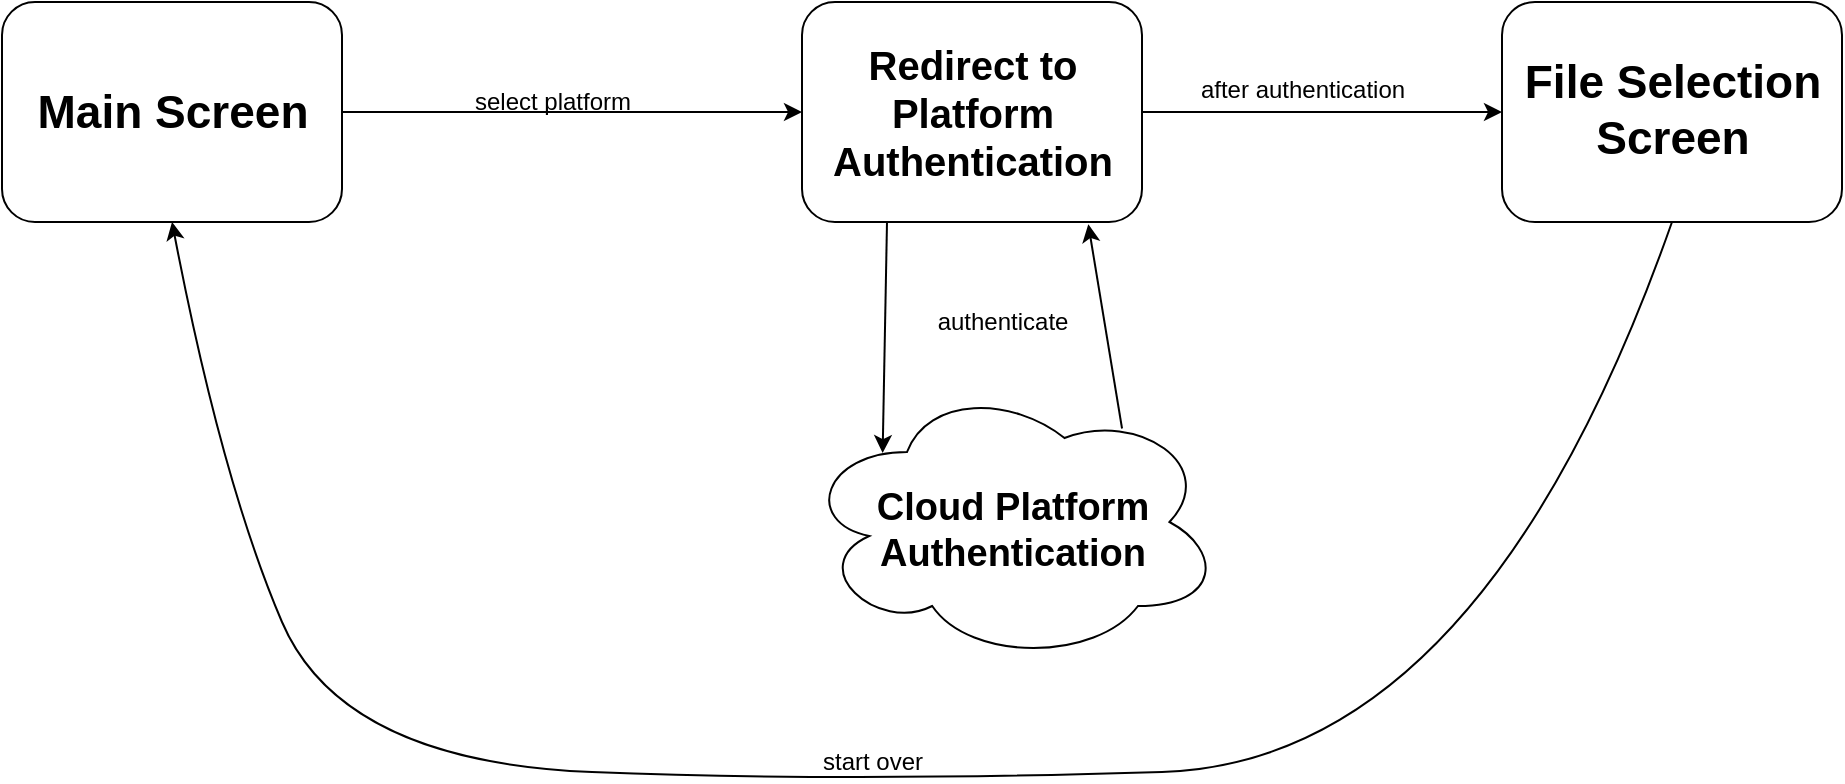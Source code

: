 <mxfile version="12.9.9" type="device"><diagram id="y6fMZttehpuHHxB0Oymt" name="Page-1"><mxGraphModel dx="981" dy="563" grid="1" gridSize="10" guides="1" tooltips="1" connect="1" arrows="1" fold="1" page="1" pageScale="1" pageWidth="1169" pageHeight="827" math="0" shadow="0"><root><mxCell id="0"/><mxCell id="1" parent="0"/><mxCell id="rY1mBRWiuoJ8uHRJkPTD-2" value="" style="rounded=1;whiteSpace=wrap;html=1;" vertex="1" parent="1"><mxGeometry x="100" y="130" width="170" height="110" as="geometry"/></mxCell><mxCell id="rY1mBRWiuoJ8uHRJkPTD-3" value="&lt;b&gt;&lt;font style=&quot;font-size: 23px&quot;&gt;Main Screen&lt;/font&gt;&lt;/b&gt;" style="text;html=1;align=center;verticalAlign=middle;resizable=0;points=[];autosize=1;" vertex="1" parent="1"><mxGeometry x="110" y="175" width="150" height="20" as="geometry"/></mxCell><mxCell id="rY1mBRWiuoJ8uHRJkPTD-4" value="" style="endArrow=classic;html=1;exitX=1;exitY=0.5;exitDx=0;exitDy=0;" edge="1" parent="1" source="rY1mBRWiuoJ8uHRJkPTD-2"><mxGeometry width="50" height="50" relative="1" as="geometry"><mxPoint x="560" y="390" as="sourcePoint"/><mxPoint x="500" y="185" as="targetPoint"/></mxGeometry></mxCell><mxCell id="rY1mBRWiuoJ8uHRJkPTD-5" value="select platform" style="text;html=1;align=center;verticalAlign=middle;resizable=0;points=[];autosize=1;" vertex="1" parent="1"><mxGeometry x="330" y="170" width="90" height="20" as="geometry"/></mxCell><mxCell id="rY1mBRWiuoJ8uHRJkPTD-6" value="" style="rounded=1;whiteSpace=wrap;html=1;" vertex="1" parent="1"><mxGeometry x="500" y="130" width="170" height="110" as="geometry"/></mxCell><mxCell id="rY1mBRWiuoJ8uHRJkPTD-8" value="&lt;span style=&quot;font-size: 20px&quot;&gt;&lt;b&gt;Redirect to&lt;br&gt;Platform&lt;br&gt;Authentication&lt;br&gt;&lt;/b&gt;&lt;/span&gt;" style="text;html=1;align=center;verticalAlign=middle;resizable=0;points=[];autosize=1;" vertex="1" parent="1"><mxGeometry x="505" y="155" width="160" height="60" as="geometry"/></mxCell><mxCell id="rY1mBRWiuoJ8uHRJkPTD-9" value="" style="endArrow=classic;html=1;exitX=0.25;exitY=1;exitDx=0;exitDy=0;entryX=0.192;entryY=0.254;entryDx=0;entryDy=0;entryPerimeter=0;" edge="1" parent="1" source="rY1mBRWiuoJ8uHRJkPTD-6" target="rY1mBRWiuoJ8uHRJkPTD-11"><mxGeometry width="50" height="50" relative="1" as="geometry"><mxPoint x="560" y="390" as="sourcePoint"/><mxPoint x="365" y="520" as="targetPoint"/></mxGeometry></mxCell><mxCell id="rY1mBRWiuoJ8uHRJkPTD-11" value="" style="ellipse;shape=cloud;whiteSpace=wrap;html=1;" vertex="1" parent="1"><mxGeometry x="500" y="320" width="210" height="140" as="geometry"/></mxCell><mxCell id="rY1mBRWiuoJ8uHRJkPTD-12" value="&lt;b style=&quot;font-size: 19px&quot;&gt;Cloud Platform&lt;br&gt;Authentication&lt;/b&gt;" style="text;html=1;align=center;verticalAlign=middle;resizable=0;points=[];autosize=1;" vertex="1" parent="1"><mxGeometry x="530" y="374" width="150" height="40" as="geometry"/></mxCell><mxCell id="rY1mBRWiuoJ8uHRJkPTD-14" value="" style="rounded=1;whiteSpace=wrap;html=1;" vertex="1" parent="1"><mxGeometry x="850" y="130" width="170" height="110" as="geometry"/></mxCell><mxCell id="rY1mBRWiuoJ8uHRJkPTD-15" value="authenticate" style="text;html=1;align=center;verticalAlign=middle;resizable=0;points=[];autosize=1;" vertex="1" parent="1"><mxGeometry x="560" y="280" width="80" height="20" as="geometry"/></mxCell><mxCell id="rY1mBRWiuoJ8uHRJkPTD-16" value="" style="endArrow=classic;html=1;exitX=1;exitY=0.5;exitDx=0;exitDy=0;entryX=0;entryY=0.5;entryDx=0;entryDy=0;" edge="1" parent="1" source="rY1mBRWiuoJ8uHRJkPTD-6" target="rY1mBRWiuoJ8uHRJkPTD-14"><mxGeometry width="50" height="50" relative="1" as="geometry"><mxPoint x="760" y="340" as="sourcePoint"/><mxPoint x="810" y="290" as="targetPoint"/></mxGeometry></mxCell><mxCell id="rY1mBRWiuoJ8uHRJkPTD-17" value="&lt;b&gt;&lt;font style=&quot;font-size: 23px&quot;&gt;File Selection&lt;br&gt;Screen&lt;br&gt;&lt;/font&gt;&lt;/b&gt;" style="text;html=1;align=center;verticalAlign=middle;resizable=0;points=[];autosize=1;" vertex="1" parent="1"><mxGeometry x="855" y="164" width="160" height="40" as="geometry"/></mxCell><mxCell id="rY1mBRWiuoJ8uHRJkPTD-18" value="after authentication" style="text;html=1;align=center;verticalAlign=middle;resizable=0;points=[];autosize=1;" vertex="1" parent="1"><mxGeometry x="690" y="164" width="120" height="20" as="geometry"/></mxCell><mxCell id="rY1mBRWiuoJ8uHRJkPTD-20" value="" style="curved=1;endArrow=classic;html=1;entryX=0.5;entryY=1;entryDx=0;entryDy=0;exitX=0.5;exitY=1;exitDx=0;exitDy=0;" edge="1" parent="1" source="rY1mBRWiuoJ8uHRJkPTD-14" target="rY1mBRWiuoJ8uHRJkPTD-2"><mxGeometry width="50" height="50" relative="1" as="geometry"><mxPoint x="610" y="530" as="sourcePoint"/><mxPoint x="290" y="280" as="targetPoint"/><Array as="points"><mxPoint x="840" y="510"/><mxPoint x="520" y="520"/><mxPoint x="270" y="510"/><mxPoint x="210" y="370"/></Array></mxGeometry></mxCell><mxCell id="rY1mBRWiuoJ8uHRJkPTD-21" value="start over" style="text;html=1;align=center;verticalAlign=middle;resizable=0;points=[];autosize=1;" vertex="1" parent="1"><mxGeometry x="500" y="500" width="70" height="20" as="geometry"/></mxCell><mxCell id="rY1mBRWiuoJ8uHRJkPTD-22" value="" style="endArrow=classic;html=1;exitX=0.762;exitY=0.166;exitDx=0;exitDy=0;exitPerimeter=0;entryX=0.842;entryY=1.01;entryDx=0;entryDy=0;entryPerimeter=0;" edge="1" parent="1" source="rY1mBRWiuoJ8uHRJkPTD-11" target="rY1mBRWiuoJ8uHRJkPTD-6"><mxGeometry width="50" height="50" relative="1" as="geometry"><mxPoint x="700" y="340" as="sourcePoint"/><mxPoint x="750" y="290" as="targetPoint"/><Array as="points"/></mxGeometry></mxCell></root></mxGraphModel></diagram></mxfile>